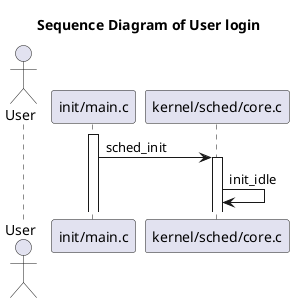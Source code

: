 @startuml
title Sequence Diagram of User login
actor User as user

participant "init/main.c" as main
participant "kernel/sched/core.c" as core

activate main
main-> core:sched_init
activate core
core-> core:init_idle

@enduml